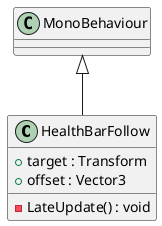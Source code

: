 @startuml
class HealthBarFollow {
    + target : Transform
    + offset : Vector3
    - LateUpdate() : void
}
MonoBehaviour <|-- HealthBarFollow
@enduml
